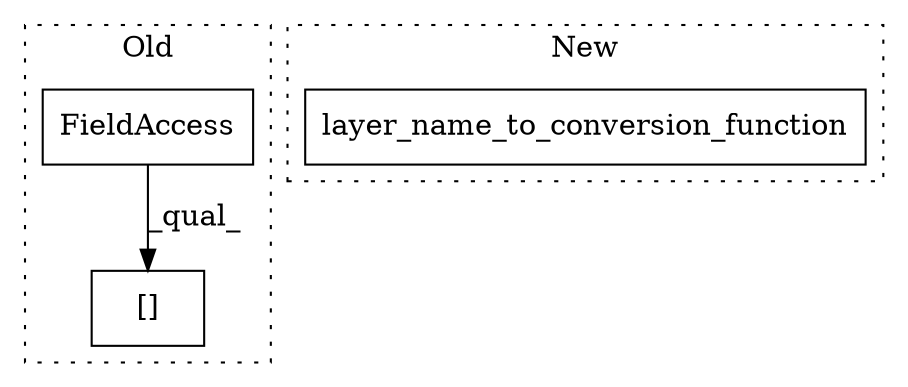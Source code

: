 digraph G {
subgraph cluster0 {
1 [label="[]" a="2" s="14696,14764" l="34,1" shape="box"];
3 [label="FieldAccess" a="22" s="14696" l="33" shape="box"];
label = "Old";
style="dotted";
}
subgraph cluster1 {
2 [label="layer_name_to_conversion_function" a="32" s="14852,14920" l="34,1" shape="box"];
label = "New";
style="dotted";
}
3 -> 1 [label="_qual_"];
}